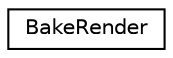digraph G
{
  edge [fontname="Helvetica",fontsize="10",labelfontname="Helvetica",labelfontsize="10"];
  node [fontname="Helvetica",fontsize="10",shape=record];
  rankdir=LR;
  Node1 [label="BakeRender",height=0.2,width=0.4,color="black", fillcolor="white", style="filled",URL="$dd/da9/structBakeRender.html"];
}

